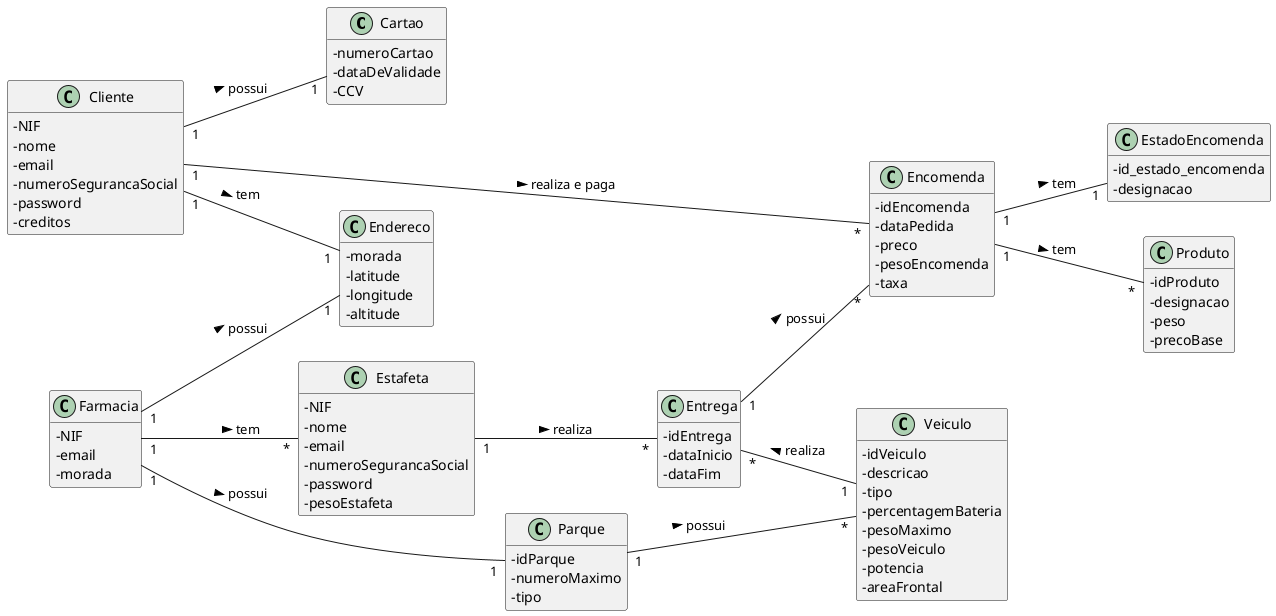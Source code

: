 @startuml
skinparam classAttributeIconSize 0
hide methods
left to right direction

class Cartao {
  -numeroCartao
  -dataDeValidade
  -CCV
}

class Entrega {
  -idEntrega
  -dataInicio
  -dataFim
}

class Encomenda {
  -idEncomenda
  -dataPedida
  -preco
  -pesoEncomenda
  -taxa
}

class EstadoEncomenda {
  -id_estado_encomenda
  -designacao
}

class Produto {
  -idProduto
  -designacao
  -peso
  -precoBase
}

class Estafeta {
  -NIF
  -nome
  -email
  -numeroSegurancaSocial
  -password
  -pesoEstafeta
}


class Endereco {
  -morada
  -latitude
  -longitude
  -altitude
}

class Veiculo {
  -idVeiculo
  -descricao
  -tipo
  -percentagemBateria
  -pesoMaximo
  -pesoVeiculo
  -potencia
  -areaFrontal
}

class Parque {
  -idParque
  -numeroMaximo
  -tipo
}

class Cliente {
  -NIF
  -nome
  -email
  -numeroSegurancaSocial
  -password
  -creditos
}

class Farmacia {
  -NIF
  -email
  -morada
}

Encomenda "1" -- "1" EstadoEncomenda : tem >
Entrega "1" -- "*" Encomenda : possui >
Estafeta "1" -- "*" Entrega: realiza >
Cliente "1" -- "1" Endereco: tem >
Cliente "1" -- "*" Encomenda: realiza e paga >
Entrega "*" -- "1" Veiculo: realiza <
Encomenda "1" -- "*" Produto: tem >
Parque "1" -- "*" Veiculo: possui >
Cliente "1" -- "1" Cartao: possui >
Farmacia "1" -- "1" Parque: possui >
Farmacia "1" -- "*" Estafeta: tem >
Farmacia "1" -- "1" Endereco: possui >


@enduml